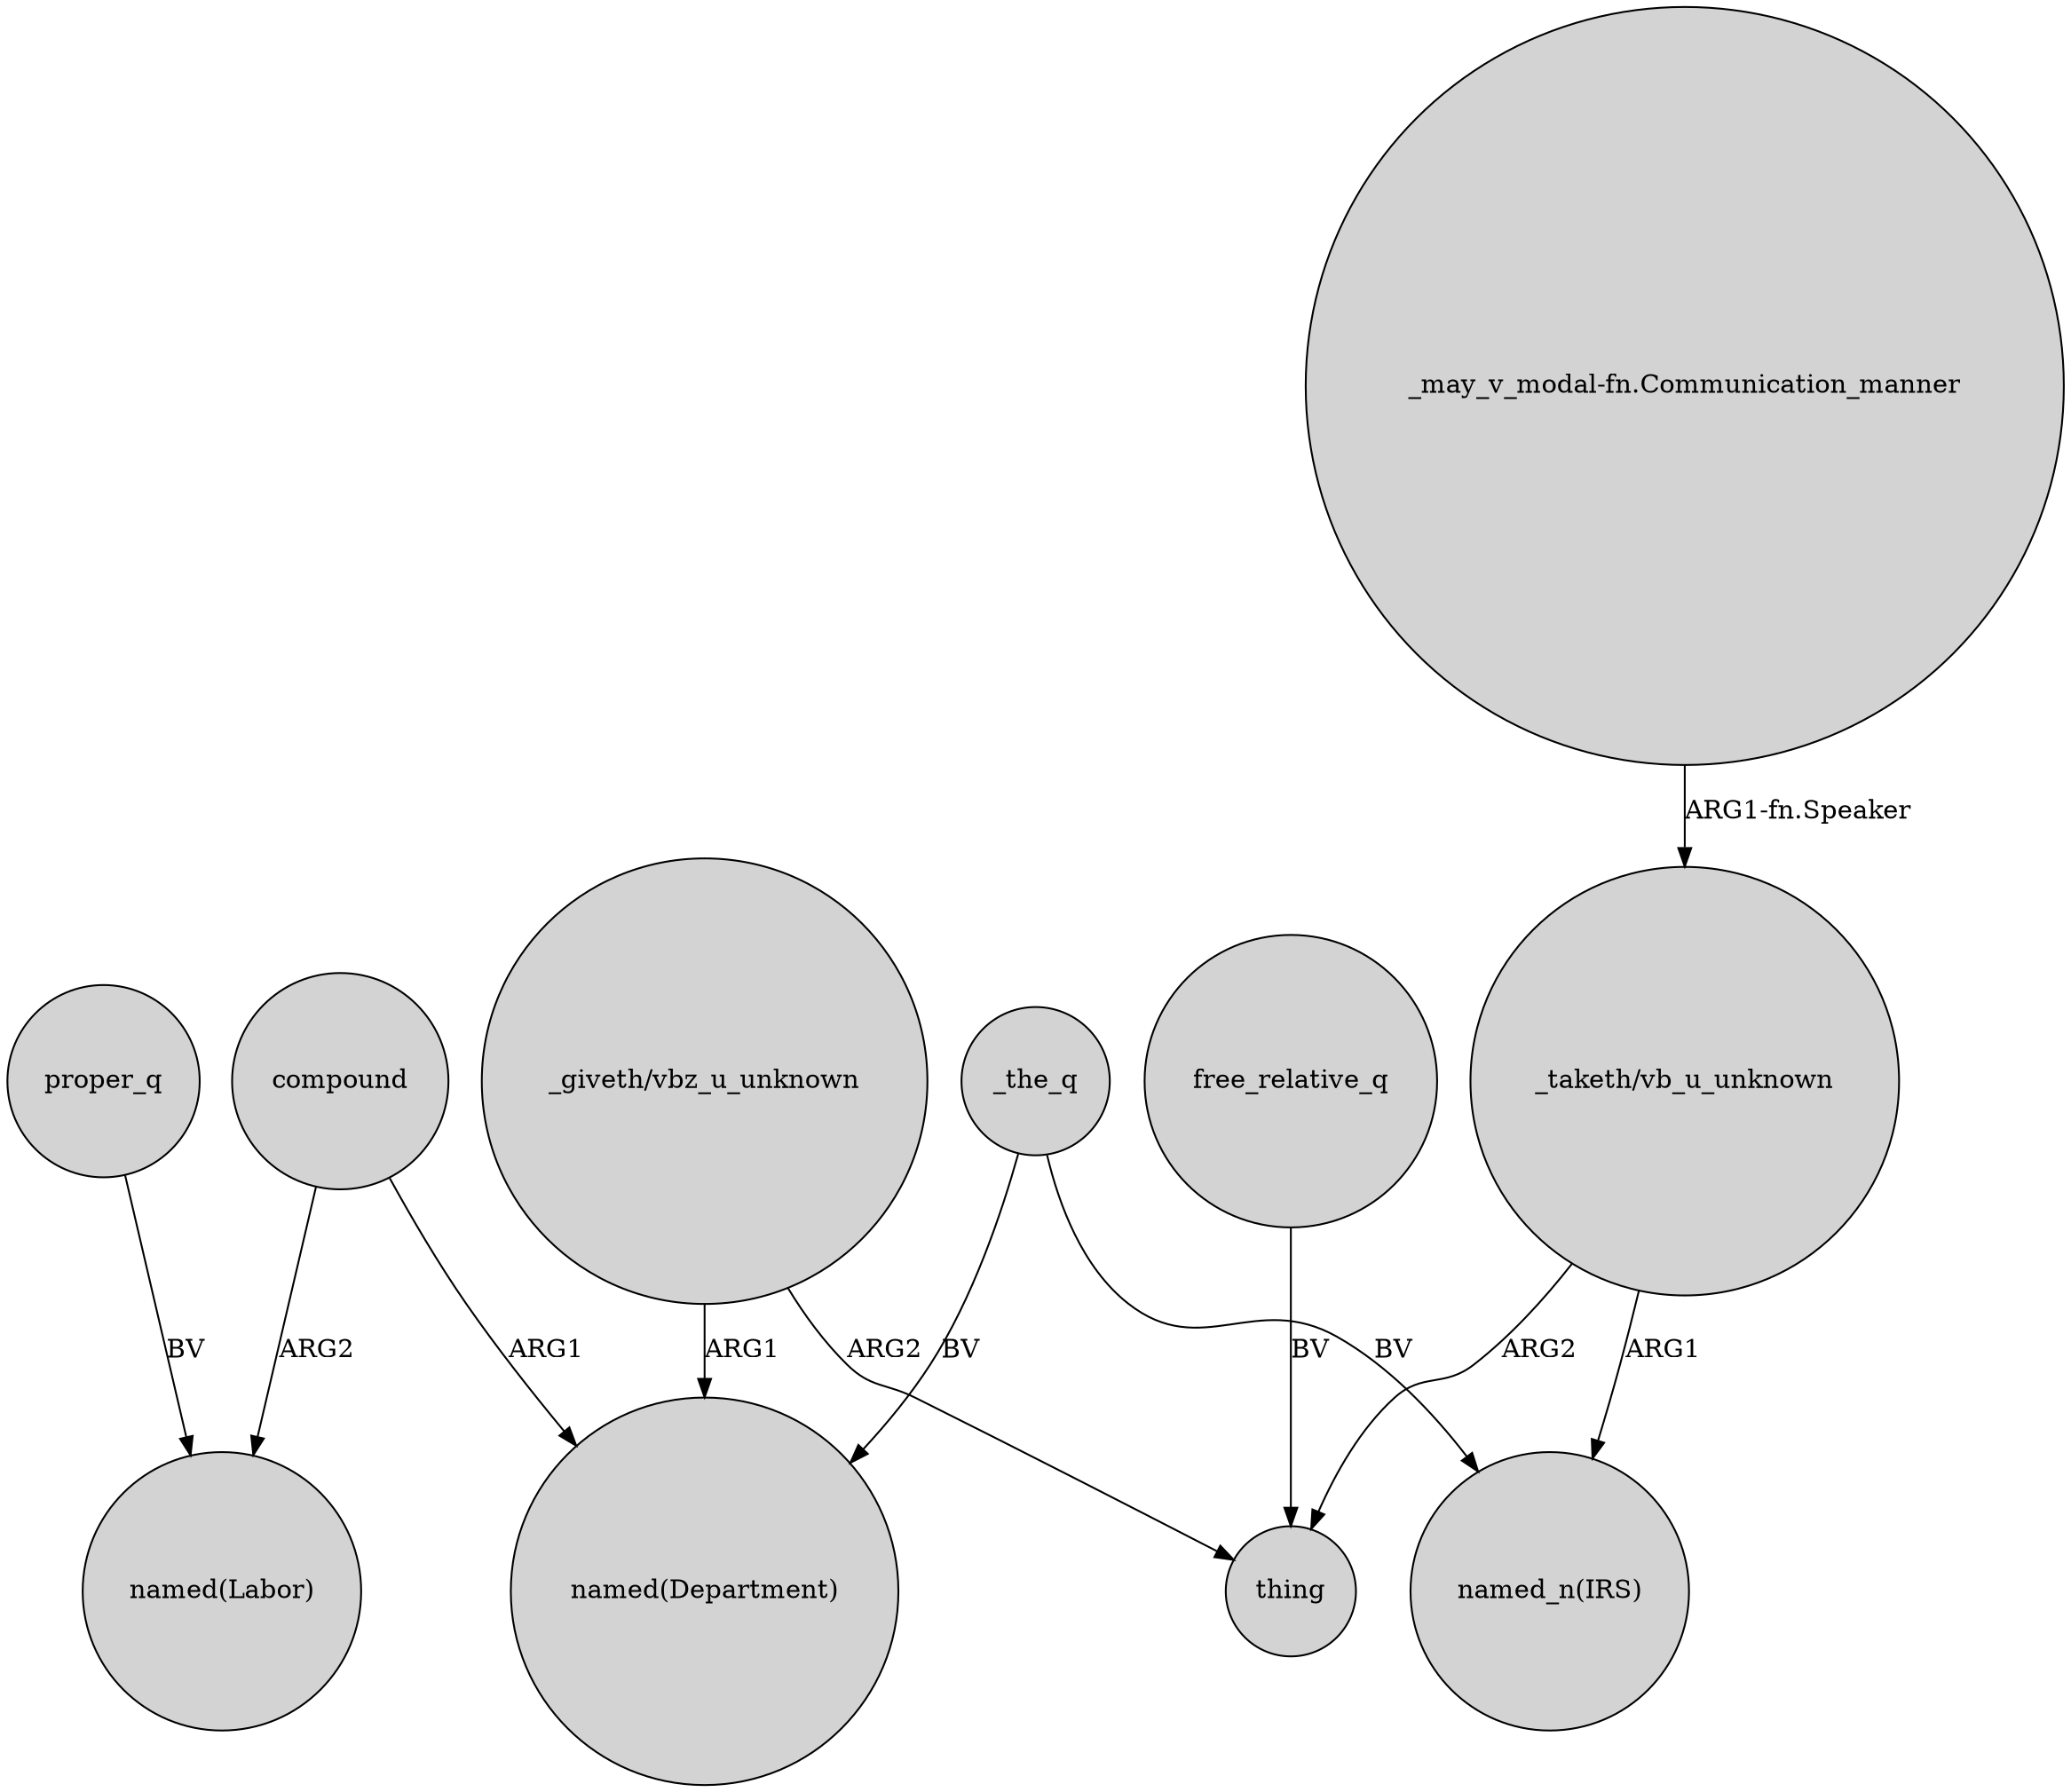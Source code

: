 digraph {
	node [shape=circle style=filled]
	"_giveth/vbz_u_unknown" -> "named(Department)" [label=ARG1]
	proper_q -> "named(Labor)" [label=BV]
	"_giveth/vbz_u_unknown" -> thing [label=ARG2]
	compound -> "named(Labor)" [label=ARG2]
	"_taketh/vb_u_unknown" -> thing [label=ARG2]
	compound -> "named(Department)" [label=ARG1]
	_the_q -> "named_n(IRS)" [label=BV]
	free_relative_q -> thing [label=BV]
	"_taketh/vb_u_unknown" -> "named_n(IRS)" [label=ARG1]
	"_may_v_modal-fn.Communication_manner" -> "_taketh/vb_u_unknown" [label="ARG1-fn.Speaker"]
	_the_q -> "named(Department)" [label=BV]
}
